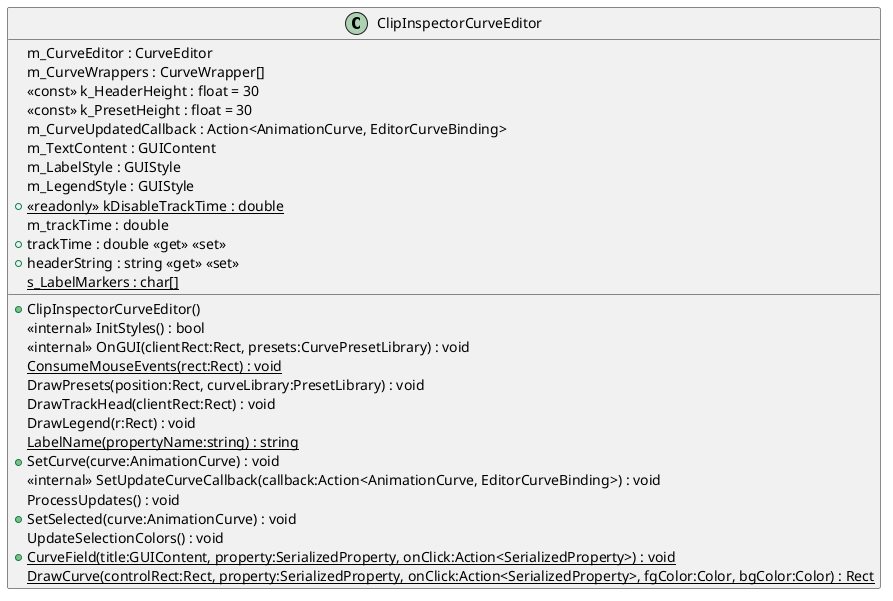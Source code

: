 @startuml
class ClipInspectorCurveEditor {
    m_CurveEditor : CurveEditor
    m_CurveWrappers : CurveWrapper[]
    <<const>> k_HeaderHeight : float = 30
    <<const>> k_PresetHeight : float = 30
    m_CurveUpdatedCallback : Action<AnimationCurve, EditorCurveBinding>
    m_TextContent : GUIContent
    m_LabelStyle : GUIStyle
    m_LegendStyle : GUIStyle
    + {static} <<readonly>> kDisableTrackTime : double
    m_trackTime : double
    + trackTime : double <<get>> <<set>>
    + headerString : string <<get>> <<set>>
    + ClipInspectorCurveEditor()
    <<internal>> InitStyles() : bool
    <<internal>> OnGUI(clientRect:Rect, presets:CurvePresetLibrary) : void
    {static} ConsumeMouseEvents(rect:Rect) : void
    DrawPresets(position:Rect, curveLibrary:PresetLibrary) : void
    DrawTrackHead(clientRect:Rect) : void
    DrawLegend(r:Rect) : void
    {static} s_LabelMarkers : char[]
    {static} LabelName(propertyName:string) : string
    + SetCurve(curve:AnimationCurve) : void
    <<internal>> SetUpdateCurveCallback(callback:Action<AnimationCurve, EditorCurveBinding>) : void
    ProcessUpdates() : void
    + SetSelected(curve:AnimationCurve) : void
    UpdateSelectionColors() : void
    + {static} CurveField(title:GUIContent, property:SerializedProperty, onClick:Action<SerializedProperty>) : void
    {static} DrawCurve(controlRect:Rect, property:SerializedProperty, onClick:Action<SerializedProperty>, fgColor:Color, bgColor:Color) : Rect
}
@enduml
